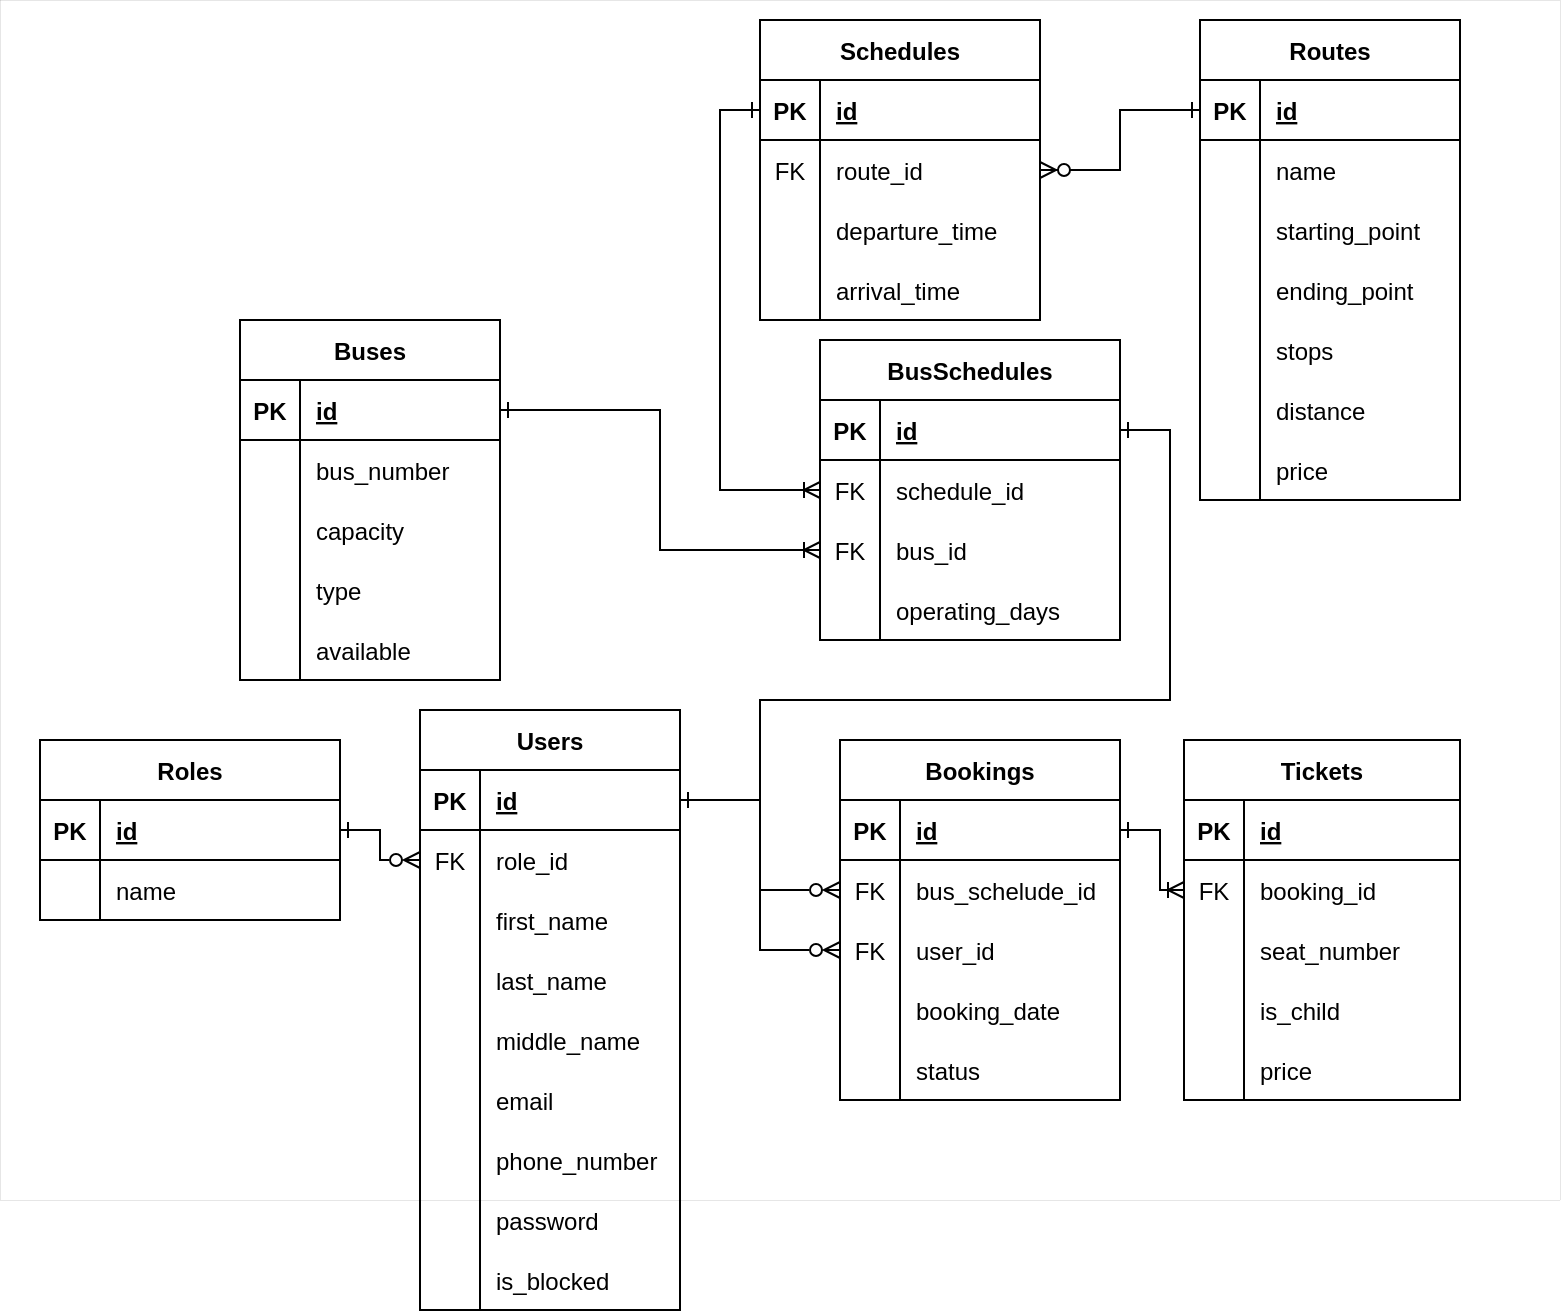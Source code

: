 <mxfile scale="1" border="0" version="27.0.1">
  <diagram id="R2lEEEUBdFMjLlhIrx00" name="Page-1">
    <mxGraphModel dx="1746" dy="555" grid="1" gridSize="10" guides="1" tooltips="1" connect="1" arrows="1" fold="1" page="1" pageScale="1" pageWidth="850" pageHeight="1100" math="0" shadow="0" extFonts="Permanent Marker^https://fonts.googleapis.com/css?family=Permanent+Marker">
      <root>
        <mxCell id="0" />
        <mxCell id="1" parent="0" />
        <mxCell id="tLFGCE2CqF927z_yk7Lm-1" value="" style="rounded=0;whiteSpace=wrap;html=1;fillColor=none;strokeWidth=0;" parent="1" vertex="1">
          <mxGeometry x="-190" y="430" width="780" height="600" as="geometry" />
        </mxCell>
        <mxCell id="C-vyLk0tnHw3VtMMgP7b-1" value="" style="edgeStyle=orthogonalEdgeStyle;endArrow=ERzeroToMany;startArrow=ERone;endFill=1;startFill=0;rounded=0;" parent="1" source="C-vyLk0tnHw3VtMMgP7b-24" target="C-vyLk0tnHw3VtMMgP7b-6" edge="1">
          <mxGeometry width="100" height="100" relative="1" as="geometry">
            <mxPoint x="340" y="720" as="sourcePoint" />
            <mxPoint x="440" y="620" as="targetPoint" />
          </mxGeometry>
        </mxCell>
        <mxCell id="C-vyLk0tnHw3VtMMgP7b-2" value="Schedules" style="shape=table;startSize=30;container=1;collapsible=1;childLayout=tableLayout;fixedRows=1;rowLines=0;fontStyle=1;align=center;resizeLast=1;" parent="1" vertex="1">
          <mxGeometry x="190" y="440" width="140" height="150" as="geometry" />
        </mxCell>
        <mxCell id="C-vyLk0tnHw3VtMMgP7b-3" value="" style="shape=partialRectangle;collapsible=0;dropTarget=0;pointerEvents=0;fillColor=none;points=[[0,0.5],[1,0.5]];portConstraint=eastwest;top=0;left=0;right=0;bottom=1;" parent="C-vyLk0tnHw3VtMMgP7b-2" vertex="1">
          <mxGeometry y="30" width="140" height="30" as="geometry" />
        </mxCell>
        <mxCell id="C-vyLk0tnHw3VtMMgP7b-4" value="PK" style="shape=partialRectangle;overflow=hidden;connectable=0;fillColor=none;top=0;left=0;bottom=0;right=0;fontStyle=1;" parent="C-vyLk0tnHw3VtMMgP7b-3" vertex="1">
          <mxGeometry width="30" height="30" as="geometry">
            <mxRectangle width="30" height="30" as="alternateBounds" />
          </mxGeometry>
        </mxCell>
        <mxCell id="C-vyLk0tnHw3VtMMgP7b-5" value="id " style="shape=partialRectangle;overflow=hidden;connectable=0;fillColor=none;top=0;left=0;bottom=0;right=0;align=left;spacingLeft=6;fontStyle=5;" parent="C-vyLk0tnHw3VtMMgP7b-3" vertex="1">
          <mxGeometry x="30" width="110" height="30" as="geometry">
            <mxRectangle width="110" height="30" as="alternateBounds" />
          </mxGeometry>
        </mxCell>
        <mxCell id="C-vyLk0tnHw3VtMMgP7b-6" value="" style="shape=partialRectangle;collapsible=0;dropTarget=0;pointerEvents=0;fillColor=none;points=[[0,0.5],[1,0.5]];portConstraint=eastwest;top=0;left=0;right=0;bottom=0;" parent="C-vyLk0tnHw3VtMMgP7b-2" vertex="1">
          <mxGeometry y="60" width="140" height="30" as="geometry" />
        </mxCell>
        <mxCell id="C-vyLk0tnHw3VtMMgP7b-7" value="FK" style="shape=partialRectangle;overflow=hidden;connectable=0;fillColor=none;top=0;left=0;bottom=0;right=0;" parent="C-vyLk0tnHw3VtMMgP7b-6" vertex="1">
          <mxGeometry width="30" height="30" as="geometry">
            <mxRectangle width="30" height="30" as="alternateBounds" />
          </mxGeometry>
        </mxCell>
        <mxCell id="C-vyLk0tnHw3VtMMgP7b-8" value="route_id" style="shape=partialRectangle;overflow=hidden;connectable=0;fillColor=none;top=0;left=0;bottom=0;right=0;align=left;spacingLeft=6;" parent="C-vyLk0tnHw3VtMMgP7b-6" vertex="1">
          <mxGeometry x="30" width="110" height="30" as="geometry">
            <mxRectangle width="110" height="30" as="alternateBounds" />
          </mxGeometry>
        </mxCell>
        <mxCell id="C-vyLk0tnHw3VtMMgP7b-9" value="" style="shape=partialRectangle;collapsible=0;dropTarget=0;pointerEvents=0;fillColor=none;points=[[0,0.5],[1,0.5]];portConstraint=eastwest;top=0;left=0;right=0;bottom=0;" parent="C-vyLk0tnHw3VtMMgP7b-2" vertex="1">
          <mxGeometry y="90" width="140" height="30" as="geometry" />
        </mxCell>
        <mxCell id="C-vyLk0tnHw3VtMMgP7b-10" value="" style="shape=partialRectangle;overflow=hidden;connectable=0;fillColor=none;top=0;left=0;bottom=0;right=0;" parent="C-vyLk0tnHw3VtMMgP7b-9" vertex="1">
          <mxGeometry width="30" height="30" as="geometry">
            <mxRectangle width="30" height="30" as="alternateBounds" />
          </mxGeometry>
        </mxCell>
        <mxCell id="C-vyLk0tnHw3VtMMgP7b-11" value="departure_time" style="shape=partialRectangle;overflow=hidden;connectable=0;fillColor=none;top=0;left=0;bottom=0;right=0;align=left;spacingLeft=6;" parent="C-vyLk0tnHw3VtMMgP7b-9" vertex="1">
          <mxGeometry x="30" width="110" height="30" as="geometry">
            <mxRectangle width="110" height="30" as="alternateBounds" />
          </mxGeometry>
        </mxCell>
        <mxCell id="Xi-LFB_bVH7dNrDw-VYb-36" value="" style="shape=partialRectangle;collapsible=0;dropTarget=0;pointerEvents=0;fillColor=none;points=[[0,0.5],[1,0.5]];portConstraint=eastwest;top=0;left=0;right=0;bottom=0;" parent="C-vyLk0tnHw3VtMMgP7b-2" vertex="1">
          <mxGeometry y="120" width="140" height="30" as="geometry" />
        </mxCell>
        <mxCell id="Xi-LFB_bVH7dNrDw-VYb-37" value="" style="shape=partialRectangle;overflow=hidden;connectable=0;fillColor=none;top=0;left=0;bottom=0;right=0;" parent="Xi-LFB_bVH7dNrDw-VYb-36" vertex="1">
          <mxGeometry width="30" height="30" as="geometry">
            <mxRectangle width="30" height="30" as="alternateBounds" />
          </mxGeometry>
        </mxCell>
        <mxCell id="Xi-LFB_bVH7dNrDw-VYb-38" value="arrival_time" style="shape=partialRectangle;overflow=hidden;connectable=0;fillColor=none;top=0;left=0;bottom=0;right=0;align=left;spacingLeft=6;" parent="Xi-LFB_bVH7dNrDw-VYb-36" vertex="1">
          <mxGeometry x="30" width="110" height="30" as="geometry">
            <mxRectangle width="110" height="30" as="alternateBounds" />
          </mxGeometry>
        </mxCell>
        <mxCell id="C-vyLk0tnHw3VtMMgP7b-13" value="BusSchedules" style="shape=table;startSize=30;container=1;collapsible=1;childLayout=tableLayout;fixedRows=1;rowLines=0;fontStyle=1;align=center;resizeLast=1;" parent="1" vertex="1">
          <mxGeometry x="220" y="600" width="150" height="150" as="geometry" />
        </mxCell>
        <mxCell id="C-vyLk0tnHw3VtMMgP7b-14" value="" style="shape=partialRectangle;collapsible=0;dropTarget=0;pointerEvents=0;fillColor=none;points=[[0,0.5],[1,0.5]];portConstraint=eastwest;top=0;left=0;right=0;bottom=1;" parent="C-vyLk0tnHw3VtMMgP7b-13" vertex="1">
          <mxGeometry y="30" width="150" height="30" as="geometry" />
        </mxCell>
        <mxCell id="C-vyLk0tnHw3VtMMgP7b-15" value="PK" style="shape=partialRectangle;overflow=hidden;connectable=0;fillColor=none;top=0;left=0;bottom=0;right=0;fontStyle=1;" parent="C-vyLk0tnHw3VtMMgP7b-14" vertex="1">
          <mxGeometry width="30" height="30" as="geometry">
            <mxRectangle width="30" height="30" as="alternateBounds" />
          </mxGeometry>
        </mxCell>
        <mxCell id="C-vyLk0tnHw3VtMMgP7b-16" value="id " style="shape=partialRectangle;overflow=hidden;connectable=0;fillColor=none;top=0;left=0;bottom=0;right=0;align=left;spacingLeft=6;fontStyle=5;" parent="C-vyLk0tnHw3VtMMgP7b-14" vertex="1">
          <mxGeometry x="30" width="120" height="30" as="geometry">
            <mxRectangle width="120" height="30" as="alternateBounds" />
          </mxGeometry>
        </mxCell>
        <mxCell id="C-vyLk0tnHw3VtMMgP7b-17" value="" style="shape=partialRectangle;collapsible=0;dropTarget=0;pointerEvents=0;fillColor=none;points=[[0,0.5],[1,0.5]];portConstraint=eastwest;top=0;left=0;right=0;bottom=0;" parent="C-vyLk0tnHw3VtMMgP7b-13" vertex="1">
          <mxGeometry y="60" width="150" height="30" as="geometry" />
        </mxCell>
        <mxCell id="C-vyLk0tnHw3VtMMgP7b-18" value="FK" style="shape=partialRectangle;overflow=hidden;connectable=0;fillColor=none;top=0;left=0;bottom=0;right=0;" parent="C-vyLk0tnHw3VtMMgP7b-17" vertex="1">
          <mxGeometry width="30" height="30" as="geometry">
            <mxRectangle width="30" height="30" as="alternateBounds" />
          </mxGeometry>
        </mxCell>
        <mxCell id="C-vyLk0tnHw3VtMMgP7b-19" value="schedule_id" style="shape=partialRectangle;overflow=hidden;connectable=0;fillColor=none;top=0;left=0;bottom=0;right=0;align=left;spacingLeft=6;" parent="C-vyLk0tnHw3VtMMgP7b-17" vertex="1">
          <mxGeometry x="30" width="120" height="30" as="geometry">
            <mxRectangle width="120" height="30" as="alternateBounds" />
          </mxGeometry>
        </mxCell>
        <mxCell id="C-vyLk0tnHw3VtMMgP7b-20" value="" style="shape=partialRectangle;collapsible=0;dropTarget=0;pointerEvents=0;fillColor=none;points=[[0,0.5],[1,0.5]];portConstraint=eastwest;top=0;left=0;right=0;bottom=0;" parent="C-vyLk0tnHw3VtMMgP7b-13" vertex="1">
          <mxGeometry y="90" width="150" height="30" as="geometry" />
        </mxCell>
        <mxCell id="C-vyLk0tnHw3VtMMgP7b-21" value="FK" style="shape=partialRectangle;overflow=hidden;connectable=0;fillColor=none;top=0;left=0;bottom=0;right=0;" parent="C-vyLk0tnHw3VtMMgP7b-20" vertex="1">
          <mxGeometry width="30" height="30" as="geometry">
            <mxRectangle width="30" height="30" as="alternateBounds" />
          </mxGeometry>
        </mxCell>
        <mxCell id="C-vyLk0tnHw3VtMMgP7b-22" value="bus_id" style="shape=partialRectangle;overflow=hidden;connectable=0;fillColor=none;top=0;left=0;bottom=0;right=0;align=left;spacingLeft=6;" parent="C-vyLk0tnHw3VtMMgP7b-20" vertex="1">
          <mxGeometry x="30" width="120" height="30" as="geometry">
            <mxRectangle width="120" height="30" as="alternateBounds" />
          </mxGeometry>
        </mxCell>
        <mxCell id="Xi-LFB_bVH7dNrDw-VYb-55" value="" style="shape=partialRectangle;collapsible=0;dropTarget=0;pointerEvents=0;fillColor=none;points=[[0,0.5],[1,0.5]];portConstraint=eastwest;top=0;left=0;right=0;bottom=0;" parent="C-vyLk0tnHw3VtMMgP7b-13" vertex="1">
          <mxGeometry y="120" width="150" height="30" as="geometry" />
        </mxCell>
        <mxCell id="Xi-LFB_bVH7dNrDw-VYb-56" value="" style="shape=partialRectangle;overflow=hidden;connectable=0;fillColor=none;top=0;left=0;bottom=0;right=0;" parent="Xi-LFB_bVH7dNrDw-VYb-55" vertex="1">
          <mxGeometry width="30" height="30" as="geometry">
            <mxRectangle width="30" height="30" as="alternateBounds" />
          </mxGeometry>
        </mxCell>
        <mxCell id="Xi-LFB_bVH7dNrDw-VYb-57" value="operating_days" style="shape=partialRectangle;overflow=hidden;connectable=0;fillColor=none;top=0;left=0;bottom=0;right=0;align=left;spacingLeft=6;" parent="Xi-LFB_bVH7dNrDw-VYb-55" vertex="1">
          <mxGeometry x="30" width="120" height="30" as="geometry">
            <mxRectangle width="120" height="30" as="alternateBounds" />
          </mxGeometry>
        </mxCell>
        <mxCell id="C-vyLk0tnHw3VtMMgP7b-23" value="Routes" style="shape=table;startSize=30;container=1;collapsible=1;childLayout=tableLayout;fixedRows=1;rowLines=0;fontStyle=1;align=center;resizeLast=1;" parent="1" vertex="1">
          <mxGeometry x="410" y="440" width="130" height="240" as="geometry" />
        </mxCell>
        <mxCell id="C-vyLk0tnHw3VtMMgP7b-24" value="" style="shape=partialRectangle;collapsible=0;dropTarget=0;pointerEvents=0;fillColor=none;points=[[0,0.5],[1,0.5]];portConstraint=eastwest;top=0;left=0;right=0;bottom=1;" parent="C-vyLk0tnHw3VtMMgP7b-23" vertex="1">
          <mxGeometry y="30" width="130" height="30" as="geometry" />
        </mxCell>
        <mxCell id="C-vyLk0tnHw3VtMMgP7b-25" value="PK" style="shape=partialRectangle;overflow=hidden;connectable=0;fillColor=none;top=0;left=0;bottom=0;right=0;fontStyle=1;" parent="C-vyLk0tnHw3VtMMgP7b-24" vertex="1">
          <mxGeometry width="30" height="30" as="geometry">
            <mxRectangle width="30" height="30" as="alternateBounds" />
          </mxGeometry>
        </mxCell>
        <mxCell id="C-vyLk0tnHw3VtMMgP7b-26" value="id " style="shape=partialRectangle;overflow=hidden;connectable=0;fillColor=none;top=0;left=0;bottom=0;right=0;align=left;spacingLeft=6;fontStyle=5;" parent="C-vyLk0tnHw3VtMMgP7b-24" vertex="1">
          <mxGeometry x="30" width="100" height="30" as="geometry">
            <mxRectangle width="100" height="30" as="alternateBounds" />
          </mxGeometry>
        </mxCell>
        <mxCell id="C-vyLk0tnHw3VtMMgP7b-27" value="" style="shape=partialRectangle;collapsible=0;dropTarget=0;pointerEvents=0;fillColor=none;points=[[0,0.5],[1,0.5]];portConstraint=eastwest;top=0;left=0;right=0;bottom=0;" parent="C-vyLk0tnHw3VtMMgP7b-23" vertex="1">
          <mxGeometry y="60" width="130" height="30" as="geometry" />
        </mxCell>
        <mxCell id="C-vyLk0tnHw3VtMMgP7b-28" value="" style="shape=partialRectangle;overflow=hidden;connectable=0;fillColor=none;top=0;left=0;bottom=0;right=0;" parent="C-vyLk0tnHw3VtMMgP7b-27" vertex="1">
          <mxGeometry width="30" height="30" as="geometry">
            <mxRectangle width="30" height="30" as="alternateBounds" />
          </mxGeometry>
        </mxCell>
        <mxCell id="C-vyLk0tnHw3VtMMgP7b-29" value="name" style="shape=partialRectangle;overflow=hidden;connectable=0;fillColor=none;top=0;left=0;bottom=0;right=0;align=left;spacingLeft=6;" parent="C-vyLk0tnHw3VtMMgP7b-27" vertex="1">
          <mxGeometry x="30" width="100" height="30" as="geometry">
            <mxRectangle width="100" height="30" as="alternateBounds" />
          </mxGeometry>
        </mxCell>
        <mxCell id="Xi-LFB_bVH7dNrDw-VYb-15" value="" style="shape=partialRectangle;collapsible=0;dropTarget=0;pointerEvents=0;fillColor=none;points=[[0,0.5],[1,0.5]];portConstraint=eastwest;top=0;left=0;right=0;bottom=0;" parent="C-vyLk0tnHw3VtMMgP7b-23" vertex="1">
          <mxGeometry y="90" width="130" height="30" as="geometry" />
        </mxCell>
        <mxCell id="Xi-LFB_bVH7dNrDw-VYb-16" value="" style="shape=partialRectangle;overflow=hidden;connectable=0;fillColor=none;top=0;left=0;bottom=0;right=0;" parent="Xi-LFB_bVH7dNrDw-VYb-15" vertex="1">
          <mxGeometry width="30" height="30" as="geometry">
            <mxRectangle width="30" height="30" as="alternateBounds" />
          </mxGeometry>
        </mxCell>
        <mxCell id="Xi-LFB_bVH7dNrDw-VYb-17" value="starting_point" style="shape=partialRectangle;overflow=hidden;connectable=0;fillColor=none;top=0;left=0;bottom=0;right=0;align=left;spacingLeft=6;" parent="Xi-LFB_bVH7dNrDw-VYb-15" vertex="1">
          <mxGeometry x="30" width="100" height="30" as="geometry">
            <mxRectangle width="100" height="30" as="alternateBounds" />
          </mxGeometry>
        </mxCell>
        <mxCell id="Xi-LFB_bVH7dNrDw-VYb-18" value="" style="shape=partialRectangle;collapsible=0;dropTarget=0;pointerEvents=0;fillColor=none;points=[[0,0.5],[1,0.5]];portConstraint=eastwest;top=0;left=0;right=0;bottom=0;" parent="C-vyLk0tnHw3VtMMgP7b-23" vertex="1">
          <mxGeometry y="120" width="130" height="30" as="geometry" />
        </mxCell>
        <mxCell id="Xi-LFB_bVH7dNrDw-VYb-19" value="" style="shape=partialRectangle;overflow=hidden;connectable=0;fillColor=none;top=0;left=0;bottom=0;right=0;" parent="Xi-LFB_bVH7dNrDw-VYb-18" vertex="1">
          <mxGeometry width="30" height="30" as="geometry">
            <mxRectangle width="30" height="30" as="alternateBounds" />
          </mxGeometry>
        </mxCell>
        <mxCell id="Xi-LFB_bVH7dNrDw-VYb-20" value="ending_point  " style="shape=partialRectangle;overflow=hidden;connectable=0;fillColor=none;top=0;left=0;bottom=0;right=0;align=left;spacingLeft=6;" parent="Xi-LFB_bVH7dNrDw-VYb-18" vertex="1">
          <mxGeometry x="30" width="100" height="30" as="geometry">
            <mxRectangle width="100" height="30" as="alternateBounds" />
          </mxGeometry>
        </mxCell>
        <mxCell id="Xi-LFB_bVH7dNrDw-VYb-21" value="" style="shape=partialRectangle;collapsible=0;dropTarget=0;pointerEvents=0;fillColor=none;points=[[0,0.5],[1,0.5]];portConstraint=eastwest;top=0;left=0;right=0;bottom=0;" parent="C-vyLk0tnHw3VtMMgP7b-23" vertex="1">
          <mxGeometry y="150" width="130" height="30" as="geometry" />
        </mxCell>
        <mxCell id="Xi-LFB_bVH7dNrDw-VYb-22" value="" style="shape=partialRectangle;overflow=hidden;connectable=0;fillColor=none;top=0;left=0;bottom=0;right=0;" parent="Xi-LFB_bVH7dNrDw-VYb-21" vertex="1">
          <mxGeometry width="30" height="30" as="geometry">
            <mxRectangle width="30" height="30" as="alternateBounds" />
          </mxGeometry>
        </mxCell>
        <mxCell id="Xi-LFB_bVH7dNrDw-VYb-23" value="stops " style="shape=partialRectangle;overflow=hidden;connectable=0;fillColor=none;top=0;left=0;bottom=0;right=0;align=left;spacingLeft=6;" parent="Xi-LFB_bVH7dNrDw-VYb-21" vertex="1">
          <mxGeometry x="30" width="100" height="30" as="geometry">
            <mxRectangle width="100" height="30" as="alternateBounds" />
          </mxGeometry>
        </mxCell>
        <mxCell id="Xi-LFB_bVH7dNrDw-VYb-24" value="" style="shape=partialRectangle;collapsible=0;dropTarget=0;pointerEvents=0;fillColor=none;points=[[0,0.5],[1,0.5]];portConstraint=eastwest;top=0;left=0;right=0;bottom=0;" parent="C-vyLk0tnHw3VtMMgP7b-23" vertex="1">
          <mxGeometry y="180" width="130" height="30" as="geometry" />
        </mxCell>
        <mxCell id="Xi-LFB_bVH7dNrDw-VYb-25" value="" style="shape=partialRectangle;overflow=hidden;connectable=0;fillColor=none;top=0;left=0;bottom=0;right=0;" parent="Xi-LFB_bVH7dNrDw-VYb-24" vertex="1">
          <mxGeometry width="30" height="30" as="geometry">
            <mxRectangle width="30" height="30" as="alternateBounds" />
          </mxGeometry>
        </mxCell>
        <mxCell id="Xi-LFB_bVH7dNrDw-VYb-26" value="distance" style="shape=partialRectangle;overflow=hidden;connectable=0;fillColor=none;top=0;left=0;bottom=0;right=0;align=left;spacingLeft=6;" parent="Xi-LFB_bVH7dNrDw-VYb-24" vertex="1">
          <mxGeometry x="30" width="100" height="30" as="geometry">
            <mxRectangle width="100" height="30" as="alternateBounds" />
          </mxGeometry>
        </mxCell>
        <mxCell id="0qbBgLV8bjMAOO3wgwnN-19" value="" style="shape=partialRectangle;collapsible=0;dropTarget=0;pointerEvents=0;fillColor=none;points=[[0,0.5],[1,0.5]];portConstraint=eastwest;top=0;left=0;right=0;bottom=0;" parent="C-vyLk0tnHw3VtMMgP7b-23" vertex="1">
          <mxGeometry y="210" width="130" height="30" as="geometry" />
        </mxCell>
        <mxCell id="0qbBgLV8bjMAOO3wgwnN-20" value="" style="shape=partialRectangle;overflow=hidden;connectable=0;fillColor=none;top=0;left=0;bottom=0;right=0;" parent="0qbBgLV8bjMAOO3wgwnN-19" vertex="1">
          <mxGeometry width="30" height="30" as="geometry">
            <mxRectangle width="30" height="30" as="alternateBounds" />
          </mxGeometry>
        </mxCell>
        <mxCell id="0qbBgLV8bjMAOO3wgwnN-21" value="price" style="shape=partialRectangle;overflow=hidden;connectable=0;fillColor=none;top=0;left=0;bottom=0;right=0;align=left;spacingLeft=6;" parent="0qbBgLV8bjMAOO3wgwnN-19" vertex="1">
          <mxGeometry x="30" width="100" height="30" as="geometry">
            <mxRectangle width="100" height="30" as="alternateBounds" />
          </mxGeometry>
        </mxCell>
        <mxCell id="Xi-LFB_bVH7dNrDw-VYb-62" value="Buses" style="shape=table;startSize=30;container=1;collapsible=1;childLayout=tableLayout;fixedRows=1;rowLines=0;fontStyle=1;align=center;resizeLast=1;" parent="1" vertex="1">
          <mxGeometry x="-70" y="590" width="130" height="180" as="geometry" />
        </mxCell>
        <mxCell id="Xi-LFB_bVH7dNrDw-VYb-63" value="" style="shape=partialRectangle;collapsible=0;dropTarget=0;pointerEvents=0;fillColor=none;points=[[0,0.5],[1,0.5]];portConstraint=eastwest;top=0;left=0;right=0;bottom=1;" parent="Xi-LFB_bVH7dNrDw-VYb-62" vertex="1">
          <mxGeometry y="30" width="130" height="30" as="geometry" />
        </mxCell>
        <mxCell id="Xi-LFB_bVH7dNrDw-VYb-64" value="PK" style="shape=partialRectangle;overflow=hidden;connectable=0;fillColor=none;top=0;left=0;bottom=0;right=0;fontStyle=1;" parent="Xi-LFB_bVH7dNrDw-VYb-63" vertex="1">
          <mxGeometry width="30" height="30" as="geometry">
            <mxRectangle width="30" height="30" as="alternateBounds" />
          </mxGeometry>
        </mxCell>
        <mxCell id="Xi-LFB_bVH7dNrDw-VYb-65" value="id " style="shape=partialRectangle;overflow=hidden;connectable=0;fillColor=none;top=0;left=0;bottom=0;right=0;align=left;spacingLeft=6;fontStyle=5;" parent="Xi-LFB_bVH7dNrDw-VYb-63" vertex="1">
          <mxGeometry x="30" width="100" height="30" as="geometry">
            <mxRectangle width="100" height="30" as="alternateBounds" />
          </mxGeometry>
        </mxCell>
        <mxCell id="Xi-LFB_bVH7dNrDw-VYb-66" value="" style="shape=partialRectangle;collapsible=0;dropTarget=0;pointerEvents=0;fillColor=none;points=[[0,0.5],[1,0.5]];portConstraint=eastwest;top=0;left=0;right=0;bottom=0;" parent="Xi-LFB_bVH7dNrDw-VYb-62" vertex="1">
          <mxGeometry y="60" width="130" height="30" as="geometry" />
        </mxCell>
        <mxCell id="Xi-LFB_bVH7dNrDw-VYb-67" value="" style="shape=partialRectangle;overflow=hidden;connectable=0;fillColor=none;top=0;left=0;bottom=0;right=0;" parent="Xi-LFB_bVH7dNrDw-VYb-66" vertex="1">
          <mxGeometry width="30" height="30" as="geometry">
            <mxRectangle width="30" height="30" as="alternateBounds" />
          </mxGeometry>
        </mxCell>
        <mxCell id="Xi-LFB_bVH7dNrDw-VYb-68" value="bus_number" style="shape=partialRectangle;overflow=hidden;connectable=0;fillColor=none;top=0;left=0;bottom=0;right=0;align=left;spacingLeft=6;" parent="Xi-LFB_bVH7dNrDw-VYb-66" vertex="1">
          <mxGeometry x="30" width="100" height="30" as="geometry">
            <mxRectangle width="100" height="30" as="alternateBounds" />
          </mxGeometry>
        </mxCell>
        <mxCell id="Xi-LFB_bVH7dNrDw-VYb-69" value="" style="shape=partialRectangle;collapsible=0;dropTarget=0;pointerEvents=0;fillColor=none;points=[[0,0.5],[1,0.5]];portConstraint=eastwest;top=0;left=0;right=0;bottom=0;" parent="Xi-LFB_bVH7dNrDw-VYb-62" vertex="1">
          <mxGeometry y="90" width="130" height="30" as="geometry" />
        </mxCell>
        <mxCell id="Xi-LFB_bVH7dNrDw-VYb-70" value="" style="shape=partialRectangle;overflow=hidden;connectable=0;fillColor=none;top=0;left=0;bottom=0;right=0;" parent="Xi-LFB_bVH7dNrDw-VYb-69" vertex="1">
          <mxGeometry width="30" height="30" as="geometry">
            <mxRectangle width="30" height="30" as="alternateBounds" />
          </mxGeometry>
        </mxCell>
        <mxCell id="Xi-LFB_bVH7dNrDw-VYb-71" value="capacity" style="shape=partialRectangle;overflow=hidden;connectable=0;fillColor=none;top=0;left=0;bottom=0;right=0;align=left;spacingLeft=6;" parent="Xi-LFB_bVH7dNrDw-VYb-69" vertex="1">
          <mxGeometry x="30" width="100" height="30" as="geometry">
            <mxRectangle width="100" height="30" as="alternateBounds" />
          </mxGeometry>
        </mxCell>
        <mxCell id="Xi-LFB_bVH7dNrDw-VYb-72" value="" style="shape=partialRectangle;collapsible=0;dropTarget=0;pointerEvents=0;fillColor=none;points=[[0,0.5],[1,0.5]];portConstraint=eastwest;top=0;left=0;right=0;bottom=0;" parent="Xi-LFB_bVH7dNrDw-VYb-62" vertex="1">
          <mxGeometry y="120" width="130" height="30" as="geometry" />
        </mxCell>
        <mxCell id="Xi-LFB_bVH7dNrDw-VYb-73" value="" style="shape=partialRectangle;overflow=hidden;connectable=0;fillColor=none;top=0;left=0;bottom=0;right=0;" parent="Xi-LFB_bVH7dNrDw-VYb-72" vertex="1">
          <mxGeometry width="30" height="30" as="geometry">
            <mxRectangle width="30" height="30" as="alternateBounds" />
          </mxGeometry>
        </mxCell>
        <mxCell id="Xi-LFB_bVH7dNrDw-VYb-74" value="type" style="shape=partialRectangle;overflow=hidden;connectable=0;fillColor=none;top=0;left=0;bottom=0;right=0;align=left;spacingLeft=6;" parent="Xi-LFB_bVH7dNrDw-VYb-72" vertex="1">
          <mxGeometry x="30" width="100" height="30" as="geometry">
            <mxRectangle width="100" height="30" as="alternateBounds" />
          </mxGeometry>
        </mxCell>
        <mxCell id="Xi-LFB_bVH7dNrDw-VYb-76" value="" style="shape=partialRectangle;collapsible=0;dropTarget=0;pointerEvents=0;fillColor=none;points=[[0,0.5],[1,0.5]];portConstraint=eastwest;top=0;left=0;right=0;bottom=0;" parent="Xi-LFB_bVH7dNrDw-VYb-62" vertex="1">
          <mxGeometry y="150" width="130" height="30" as="geometry" />
        </mxCell>
        <mxCell id="Xi-LFB_bVH7dNrDw-VYb-77" value="" style="shape=partialRectangle;overflow=hidden;connectable=0;fillColor=none;top=0;left=0;bottom=0;right=0;" parent="Xi-LFB_bVH7dNrDw-VYb-76" vertex="1">
          <mxGeometry width="30" height="30" as="geometry">
            <mxRectangle width="30" height="30" as="alternateBounds" />
          </mxGeometry>
        </mxCell>
        <mxCell id="Xi-LFB_bVH7dNrDw-VYb-78" value="available" style="shape=partialRectangle;overflow=hidden;connectable=0;fillColor=none;top=0;left=0;bottom=0;right=0;align=left;spacingLeft=6;" parent="Xi-LFB_bVH7dNrDw-VYb-76" vertex="1">
          <mxGeometry x="30" width="100" height="30" as="geometry">
            <mxRectangle width="100" height="30" as="alternateBounds" />
          </mxGeometry>
        </mxCell>
        <mxCell id="Xi-LFB_bVH7dNrDw-VYb-75" style="edgeStyle=orthogonalEdgeStyle;rounded=0;orthogonalLoop=1;jettySize=auto;html=1;exitX=0;exitY=0.5;exitDx=0;exitDy=0;entryX=0;entryY=0.5;entryDx=0;entryDy=0;startArrow=ERone;startFill=0;endArrow=ERoneToMany;endFill=0;" parent="1" source="C-vyLk0tnHw3VtMMgP7b-3" target="C-vyLk0tnHw3VtMMgP7b-17" edge="1">
          <mxGeometry relative="1" as="geometry" />
        </mxCell>
        <mxCell id="Xi-LFB_bVH7dNrDw-VYb-88" style="rounded=0;orthogonalLoop=1;jettySize=auto;html=1;exitX=1;exitY=0.5;exitDx=0;exitDy=0;entryX=0;entryY=0.5;entryDx=0;entryDy=0;startArrow=ERone;startFill=0;endArrow=ERoneToMany;endFill=0;edgeStyle=orthogonalEdgeStyle;" parent="1" source="Xi-LFB_bVH7dNrDw-VYb-63" target="C-vyLk0tnHw3VtMMgP7b-20" edge="1">
          <mxGeometry relative="1" as="geometry" />
        </mxCell>
        <mxCell id="Xi-LFB_bVH7dNrDw-VYb-89" value="Users" style="shape=table;startSize=30;container=1;collapsible=1;childLayout=tableLayout;fixedRows=1;rowLines=0;fontStyle=1;align=center;resizeLast=1;" parent="1" vertex="1">
          <mxGeometry x="20" y="785" width="130" height="300" as="geometry" />
        </mxCell>
        <mxCell id="Xi-LFB_bVH7dNrDw-VYb-90" value="" style="shape=partialRectangle;collapsible=0;dropTarget=0;pointerEvents=0;fillColor=none;points=[[0,0.5],[1,0.5]];portConstraint=eastwest;top=0;left=0;right=0;bottom=1;" parent="Xi-LFB_bVH7dNrDw-VYb-89" vertex="1">
          <mxGeometry y="30" width="130" height="30" as="geometry" />
        </mxCell>
        <mxCell id="Xi-LFB_bVH7dNrDw-VYb-91" value="PK" style="shape=partialRectangle;overflow=hidden;connectable=0;fillColor=none;top=0;left=0;bottom=0;right=0;fontStyle=1;" parent="Xi-LFB_bVH7dNrDw-VYb-90" vertex="1">
          <mxGeometry width="30" height="30" as="geometry">
            <mxRectangle width="30" height="30" as="alternateBounds" />
          </mxGeometry>
        </mxCell>
        <mxCell id="Xi-LFB_bVH7dNrDw-VYb-92" value="id " style="shape=partialRectangle;overflow=hidden;connectable=0;fillColor=none;top=0;left=0;bottom=0;right=0;align=left;spacingLeft=6;fontStyle=5;" parent="Xi-LFB_bVH7dNrDw-VYb-90" vertex="1">
          <mxGeometry x="30" width="100" height="30" as="geometry">
            <mxRectangle width="100" height="30" as="alternateBounds" />
          </mxGeometry>
        </mxCell>
        <mxCell id="Xi-LFB_bVH7dNrDw-VYb-102" value="" style="shape=partialRectangle;collapsible=0;dropTarget=0;pointerEvents=0;fillColor=none;points=[[0,0.5],[1,0.5]];portConstraint=eastwest;top=0;left=0;right=0;bottom=0;" parent="Xi-LFB_bVH7dNrDw-VYb-89" vertex="1">
          <mxGeometry y="60" width="130" height="30" as="geometry" />
        </mxCell>
        <mxCell id="Xi-LFB_bVH7dNrDw-VYb-103" value="FK" style="shape=partialRectangle;overflow=hidden;connectable=0;fillColor=none;top=0;left=0;bottom=0;right=0;" parent="Xi-LFB_bVH7dNrDw-VYb-102" vertex="1">
          <mxGeometry width="30" height="30" as="geometry">
            <mxRectangle width="30" height="30" as="alternateBounds" />
          </mxGeometry>
        </mxCell>
        <mxCell id="Xi-LFB_bVH7dNrDw-VYb-104" value="role_id  " style="shape=partialRectangle;overflow=hidden;connectable=0;fillColor=none;top=0;left=0;bottom=0;right=0;align=left;spacingLeft=6;" parent="Xi-LFB_bVH7dNrDw-VYb-102" vertex="1">
          <mxGeometry x="30" width="100" height="30" as="geometry">
            <mxRectangle width="100" height="30" as="alternateBounds" />
          </mxGeometry>
        </mxCell>
        <mxCell id="Xi-LFB_bVH7dNrDw-VYb-93" value="" style="shape=partialRectangle;collapsible=0;dropTarget=0;pointerEvents=0;fillColor=none;points=[[0,0.5],[1,0.5]];portConstraint=eastwest;top=0;left=0;right=0;bottom=0;" parent="Xi-LFB_bVH7dNrDw-VYb-89" vertex="1">
          <mxGeometry y="90" width="130" height="30" as="geometry" />
        </mxCell>
        <mxCell id="Xi-LFB_bVH7dNrDw-VYb-94" value="" style="shape=partialRectangle;overflow=hidden;connectable=0;fillColor=none;top=0;left=0;bottom=0;right=0;" parent="Xi-LFB_bVH7dNrDw-VYb-93" vertex="1">
          <mxGeometry width="30" height="30" as="geometry">
            <mxRectangle width="30" height="30" as="alternateBounds" />
          </mxGeometry>
        </mxCell>
        <mxCell id="Xi-LFB_bVH7dNrDw-VYb-95" value="first_name  " style="shape=partialRectangle;overflow=hidden;connectable=0;fillColor=none;top=0;left=0;bottom=0;right=0;align=left;spacingLeft=6;" parent="Xi-LFB_bVH7dNrDw-VYb-93" vertex="1">
          <mxGeometry x="30" width="100" height="30" as="geometry">
            <mxRectangle width="100" height="30" as="alternateBounds" />
          </mxGeometry>
        </mxCell>
        <mxCell id="zWKhG4-Z5BDDip1PF7Vy-7" value="" style="shape=partialRectangle;collapsible=0;dropTarget=0;pointerEvents=0;fillColor=none;points=[[0,0.5],[1,0.5]];portConstraint=eastwest;top=0;left=0;right=0;bottom=0;" vertex="1" parent="Xi-LFB_bVH7dNrDw-VYb-89">
          <mxGeometry y="120" width="130" height="30" as="geometry" />
        </mxCell>
        <mxCell id="zWKhG4-Z5BDDip1PF7Vy-8" value="" style="shape=partialRectangle;overflow=hidden;connectable=0;fillColor=none;top=0;left=0;bottom=0;right=0;" vertex="1" parent="zWKhG4-Z5BDDip1PF7Vy-7">
          <mxGeometry width="30" height="30" as="geometry">
            <mxRectangle width="30" height="30" as="alternateBounds" />
          </mxGeometry>
        </mxCell>
        <mxCell id="zWKhG4-Z5BDDip1PF7Vy-9" value="last_name" style="shape=partialRectangle;overflow=hidden;connectable=0;fillColor=none;top=0;left=0;bottom=0;right=0;align=left;spacingLeft=6;" vertex="1" parent="zWKhG4-Z5BDDip1PF7Vy-7">
          <mxGeometry x="30" width="100" height="30" as="geometry">
            <mxRectangle width="100" height="30" as="alternateBounds" />
          </mxGeometry>
        </mxCell>
        <mxCell id="zWKhG4-Z5BDDip1PF7Vy-10" value="" style="shape=partialRectangle;collapsible=0;dropTarget=0;pointerEvents=0;fillColor=none;points=[[0,0.5],[1,0.5]];portConstraint=eastwest;top=0;left=0;right=0;bottom=0;" vertex="1" parent="Xi-LFB_bVH7dNrDw-VYb-89">
          <mxGeometry y="150" width="130" height="30" as="geometry" />
        </mxCell>
        <mxCell id="zWKhG4-Z5BDDip1PF7Vy-11" value="" style="shape=partialRectangle;overflow=hidden;connectable=0;fillColor=none;top=0;left=0;bottom=0;right=0;" vertex="1" parent="zWKhG4-Z5BDDip1PF7Vy-10">
          <mxGeometry width="30" height="30" as="geometry">
            <mxRectangle width="30" height="30" as="alternateBounds" />
          </mxGeometry>
        </mxCell>
        <mxCell id="zWKhG4-Z5BDDip1PF7Vy-12" value="middle_name" style="shape=partialRectangle;overflow=hidden;connectable=0;fillColor=none;top=0;left=0;bottom=0;right=0;align=left;spacingLeft=6;" vertex="1" parent="zWKhG4-Z5BDDip1PF7Vy-10">
          <mxGeometry x="30" width="100" height="30" as="geometry">
            <mxRectangle width="100" height="30" as="alternateBounds" />
          </mxGeometry>
        </mxCell>
        <mxCell id="Xi-LFB_bVH7dNrDw-VYb-96" value="" style="shape=partialRectangle;collapsible=0;dropTarget=0;pointerEvents=0;fillColor=none;points=[[0,0.5],[1,0.5]];portConstraint=eastwest;top=0;left=0;right=0;bottom=0;" parent="Xi-LFB_bVH7dNrDw-VYb-89" vertex="1">
          <mxGeometry y="180" width="130" height="30" as="geometry" />
        </mxCell>
        <mxCell id="Xi-LFB_bVH7dNrDw-VYb-97" value="" style="shape=partialRectangle;overflow=hidden;connectable=0;fillColor=none;top=0;left=0;bottom=0;right=0;" parent="Xi-LFB_bVH7dNrDw-VYb-96" vertex="1">
          <mxGeometry width="30" height="30" as="geometry">
            <mxRectangle width="30" height="30" as="alternateBounds" />
          </mxGeometry>
        </mxCell>
        <mxCell id="Xi-LFB_bVH7dNrDw-VYb-98" value="email  " style="shape=partialRectangle;overflow=hidden;connectable=0;fillColor=none;top=0;left=0;bottom=0;right=0;align=left;spacingLeft=6;" parent="Xi-LFB_bVH7dNrDw-VYb-96" vertex="1">
          <mxGeometry x="30" width="100" height="30" as="geometry">
            <mxRectangle width="100" height="30" as="alternateBounds" />
          </mxGeometry>
        </mxCell>
        <mxCell id="zWKhG4-Z5BDDip1PF7Vy-16" value="" style="shape=partialRectangle;collapsible=0;dropTarget=0;pointerEvents=0;fillColor=none;points=[[0,0.5],[1,0.5]];portConstraint=eastwest;top=0;left=0;right=0;bottom=0;" vertex="1" parent="Xi-LFB_bVH7dNrDw-VYb-89">
          <mxGeometry y="210" width="130" height="30" as="geometry" />
        </mxCell>
        <mxCell id="zWKhG4-Z5BDDip1PF7Vy-17" value="" style="shape=partialRectangle;overflow=hidden;connectable=0;fillColor=none;top=0;left=0;bottom=0;right=0;" vertex="1" parent="zWKhG4-Z5BDDip1PF7Vy-16">
          <mxGeometry width="30" height="30" as="geometry">
            <mxRectangle width="30" height="30" as="alternateBounds" />
          </mxGeometry>
        </mxCell>
        <mxCell id="zWKhG4-Z5BDDip1PF7Vy-18" value="phone_number" style="shape=partialRectangle;overflow=hidden;connectable=0;fillColor=none;top=0;left=0;bottom=0;right=0;align=left;spacingLeft=6;" vertex="1" parent="zWKhG4-Z5BDDip1PF7Vy-16">
          <mxGeometry x="30" width="100" height="30" as="geometry">
            <mxRectangle width="100" height="30" as="alternateBounds" />
          </mxGeometry>
        </mxCell>
        <mxCell id="Xi-LFB_bVH7dNrDw-VYb-99" value="" style="shape=partialRectangle;collapsible=0;dropTarget=0;pointerEvents=0;fillColor=none;points=[[0,0.5],[1,0.5]];portConstraint=eastwest;top=0;left=0;right=0;bottom=0;" parent="Xi-LFB_bVH7dNrDw-VYb-89" vertex="1">
          <mxGeometry y="240" width="130" height="30" as="geometry" />
        </mxCell>
        <mxCell id="Xi-LFB_bVH7dNrDw-VYb-100" value="" style="shape=partialRectangle;overflow=hidden;connectable=0;fillColor=none;top=0;left=0;bottom=0;right=0;" parent="Xi-LFB_bVH7dNrDw-VYb-99" vertex="1">
          <mxGeometry width="30" height="30" as="geometry">
            <mxRectangle width="30" height="30" as="alternateBounds" />
          </mxGeometry>
        </mxCell>
        <mxCell id="Xi-LFB_bVH7dNrDw-VYb-101" value="password" style="shape=partialRectangle;overflow=hidden;connectable=0;fillColor=none;top=0;left=0;bottom=0;right=0;align=left;spacingLeft=6;" parent="Xi-LFB_bVH7dNrDw-VYb-99" vertex="1">
          <mxGeometry x="30" width="100" height="30" as="geometry">
            <mxRectangle width="100" height="30" as="alternateBounds" />
          </mxGeometry>
        </mxCell>
        <mxCell id="0qbBgLV8bjMAOO3wgwnN-2" value="" style="shape=partialRectangle;collapsible=0;dropTarget=0;pointerEvents=0;fillColor=none;points=[[0,0.5],[1,0.5]];portConstraint=eastwest;top=0;left=0;right=0;bottom=0;" parent="Xi-LFB_bVH7dNrDw-VYb-89" vertex="1">
          <mxGeometry y="270" width="130" height="30" as="geometry" />
        </mxCell>
        <mxCell id="0qbBgLV8bjMAOO3wgwnN-3" value="" style="shape=partialRectangle;overflow=hidden;connectable=0;fillColor=none;top=0;left=0;bottom=0;right=0;" parent="0qbBgLV8bjMAOO3wgwnN-2" vertex="1">
          <mxGeometry width="30" height="30" as="geometry">
            <mxRectangle width="30" height="30" as="alternateBounds" />
          </mxGeometry>
        </mxCell>
        <mxCell id="0qbBgLV8bjMAOO3wgwnN-4" value="is_blocked" style="shape=partialRectangle;overflow=hidden;connectable=0;fillColor=none;top=0;left=0;bottom=0;right=0;align=left;spacingLeft=6;" parent="0qbBgLV8bjMAOO3wgwnN-2" vertex="1">
          <mxGeometry x="30" width="100" height="30" as="geometry">
            <mxRectangle width="100" height="30" as="alternateBounds" />
          </mxGeometry>
        </mxCell>
        <mxCell id="Xi-LFB_bVH7dNrDw-VYb-171" value="Bookings" style="shape=table;startSize=30;container=1;collapsible=1;childLayout=tableLayout;fixedRows=1;rowLines=0;fontStyle=1;align=center;resizeLast=1;" parent="1" vertex="1">
          <mxGeometry x="230" y="800" width="140" height="180" as="geometry" />
        </mxCell>
        <mxCell id="Xi-LFB_bVH7dNrDw-VYb-172" value="" style="shape=partialRectangle;collapsible=0;dropTarget=0;pointerEvents=0;fillColor=none;points=[[0,0.5],[1,0.5]];portConstraint=eastwest;top=0;left=0;right=0;bottom=1;" parent="Xi-LFB_bVH7dNrDw-VYb-171" vertex="1">
          <mxGeometry y="30" width="140" height="30" as="geometry" />
        </mxCell>
        <mxCell id="Xi-LFB_bVH7dNrDw-VYb-173" value="PK" style="shape=partialRectangle;overflow=hidden;connectable=0;fillColor=none;top=0;left=0;bottom=0;right=0;fontStyle=1;" parent="Xi-LFB_bVH7dNrDw-VYb-172" vertex="1">
          <mxGeometry width="30" height="30" as="geometry">
            <mxRectangle width="30" height="30" as="alternateBounds" />
          </mxGeometry>
        </mxCell>
        <mxCell id="Xi-LFB_bVH7dNrDw-VYb-174" value="id " style="shape=partialRectangle;overflow=hidden;connectable=0;fillColor=none;top=0;left=0;bottom=0;right=0;align=left;spacingLeft=6;fontStyle=5;" parent="Xi-LFB_bVH7dNrDw-VYb-172" vertex="1">
          <mxGeometry x="30" width="110" height="30" as="geometry">
            <mxRectangle width="110" height="30" as="alternateBounds" />
          </mxGeometry>
        </mxCell>
        <mxCell id="Xi-LFB_bVH7dNrDw-VYb-178" value="" style="shape=partialRectangle;collapsible=0;dropTarget=0;pointerEvents=0;fillColor=none;points=[[0,0.5],[1,0.5]];portConstraint=eastwest;top=0;left=0;right=0;bottom=0;" parent="Xi-LFB_bVH7dNrDw-VYb-171" vertex="1">
          <mxGeometry y="60" width="140" height="30" as="geometry" />
        </mxCell>
        <mxCell id="Xi-LFB_bVH7dNrDw-VYb-179" value="FK" style="shape=partialRectangle;overflow=hidden;connectable=0;fillColor=none;top=0;left=0;bottom=0;right=0;" parent="Xi-LFB_bVH7dNrDw-VYb-178" vertex="1">
          <mxGeometry width="30" height="30" as="geometry">
            <mxRectangle width="30" height="30" as="alternateBounds" />
          </mxGeometry>
        </mxCell>
        <mxCell id="Xi-LFB_bVH7dNrDw-VYb-180" value="bus_schelude_id" style="shape=partialRectangle;overflow=hidden;connectable=0;fillColor=none;top=0;left=0;bottom=0;right=0;align=left;spacingLeft=6;" parent="Xi-LFB_bVH7dNrDw-VYb-178" vertex="1">
          <mxGeometry x="30" width="110" height="30" as="geometry">
            <mxRectangle width="110" height="30" as="alternateBounds" />
          </mxGeometry>
        </mxCell>
        <mxCell id="Xi-LFB_bVH7dNrDw-VYb-175" value="" style="shape=partialRectangle;collapsible=0;dropTarget=0;pointerEvents=0;fillColor=none;points=[[0,0.5],[1,0.5]];portConstraint=eastwest;top=0;left=0;right=0;bottom=0;" parent="Xi-LFB_bVH7dNrDw-VYb-171" vertex="1">
          <mxGeometry y="90" width="140" height="30" as="geometry" />
        </mxCell>
        <mxCell id="Xi-LFB_bVH7dNrDw-VYb-176" value="FK" style="shape=partialRectangle;overflow=hidden;connectable=0;fillColor=none;top=0;left=0;bottom=0;right=0;" parent="Xi-LFB_bVH7dNrDw-VYb-175" vertex="1">
          <mxGeometry width="30" height="30" as="geometry">
            <mxRectangle width="30" height="30" as="alternateBounds" />
          </mxGeometry>
        </mxCell>
        <mxCell id="Xi-LFB_bVH7dNrDw-VYb-177" value="user_id" style="shape=partialRectangle;overflow=hidden;connectable=0;fillColor=none;top=0;left=0;bottom=0;right=0;align=left;spacingLeft=6;" parent="Xi-LFB_bVH7dNrDw-VYb-175" vertex="1">
          <mxGeometry x="30" width="110" height="30" as="geometry">
            <mxRectangle width="110" height="30" as="alternateBounds" />
          </mxGeometry>
        </mxCell>
        <mxCell id="Xi-LFB_bVH7dNrDw-VYb-181" value="" style="shape=partialRectangle;collapsible=0;dropTarget=0;pointerEvents=0;fillColor=none;points=[[0,0.5],[1,0.5]];portConstraint=eastwest;top=0;left=0;right=0;bottom=0;" parent="Xi-LFB_bVH7dNrDw-VYb-171" vertex="1">
          <mxGeometry y="120" width="140" height="30" as="geometry" />
        </mxCell>
        <mxCell id="Xi-LFB_bVH7dNrDw-VYb-182" value="" style="shape=partialRectangle;overflow=hidden;connectable=0;fillColor=none;top=0;left=0;bottom=0;right=0;" parent="Xi-LFB_bVH7dNrDw-VYb-181" vertex="1">
          <mxGeometry width="30" height="30" as="geometry">
            <mxRectangle width="30" height="30" as="alternateBounds" />
          </mxGeometry>
        </mxCell>
        <mxCell id="Xi-LFB_bVH7dNrDw-VYb-183" value="booking_date" style="shape=partialRectangle;overflow=hidden;connectable=0;fillColor=none;top=0;left=0;bottom=0;right=0;align=left;spacingLeft=6;" parent="Xi-LFB_bVH7dNrDw-VYb-181" vertex="1">
          <mxGeometry x="30" width="110" height="30" as="geometry">
            <mxRectangle width="110" height="30" as="alternateBounds" />
          </mxGeometry>
        </mxCell>
        <mxCell id="Xi-LFB_bVH7dNrDw-VYb-184" value="" style="shape=partialRectangle;collapsible=0;dropTarget=0;pointerEvents=0;fillColor=none;points=[[0,0.5],[1,0.5]];portConstraint=eastwest;top=0;left=0;right=0;bottom=0;" parent="Xi-LFB_bVH7dNrDw-VYb-171" vertex="1">
          <mxGeometry y="150" width="140" height="30" as="geometry" />
        </mxCell>
        <mxCell id="Xi-LFB_bVH7dNrDw-VYb-185" value="" style="shape=partialRectangle;overflow=hidden;connectable=0;fillColor=none;top=0;left=0;bottom=0;right=0;" parent="Xi-LFB_bVH7dNrDw-VYb-184" vertex="1">
          <mxGeometry width="30" height="30" as="geometry">
            <mxRectangle width="30" height="30" as="alternateBounds" />
          </mxGeometry>
        </mxCell>
        <mxCell id="Xi-LFB_bVH7dNrDw-VYb-186" value="status" style="shape=partialRectangle;overflow=hidden;connectable=0;fillColor=none;top=0;left=0;bottom=0;right=0;align=left;spacingLeft=6;" parent="Xi-LFB_bVH7dNrDw-VYb-184" vertex="1">
          <mxGeometry x="30" width="110" height="30" as="geometry">
            <mxRectangle width="110" height="30" as="alternateBounds" />
          </mxGeometry>
        </mxCell>
        <mxCell id="Xi-LFB_bVH7dNrDw-VYb-193" style="edgeStyle=orthogonalEdgeStyle;rounded=0;orthogonalLoop=1;jettySize=auto;html=1;exitX=1;exitY=0.5;exitDx=0;exitDy=0;entryX=0;entryY=0.5;entryDx=0;entryDy=0;startArrow=ERone;startFill=0;endArrow=ERzeroToMany;endFill=0;" parent="1" source="Xi-LFB_bVH7dNrDw-VYb-90" target="Xi-LFB_bVH7dNrDw-VYb-175" edge="1">
          <mxGeometry relative="1" as="geometry" />
        </mxCell>
        <mxCell id="Xi-LFB_bVH7dNrDw-VYb-195" style="edgeStyle=orthogonalEdgeStyle;rounded=0;orthogonalLoop=1;jettySize=auto;html=1;entryX=0;entryY=0.5;entryDx=0;entryDy=0;startArrow=ERone;startFill=0;endArrow=ERzeroToMany;endFill=0;" parent="1" target="Xi-LFB_bVH7dNrDw-VYb-178" edge="1">
          <mxGeometry relative="1" as="geometry">
            <mxPoint x="95" y="880" as="targetPoint" />
            <mxPoint x="370" y="645" as="sourcePoint" />
            <Array as="points">
              <mxPoint x="395" y="645" />
              <mxPoint x="395" y="780" />
              <mxPoint x="190" y="780" />
              <mxPoint x="190" y="875" />
            </Array>
          </mxGeometry>
        </mxCell>
        <mxCell id="Xi-LFB_bVH7dNrDw-VYb-226" value="Tickets" style="shape=table;startSize=30;container=1;collapsible=1;childLayout=tableLayout;fixedRows=1;rowLines=0;fontStyle=1;align=center;resizeLast=1;" parent="1" vertex="1">
          <mxGeometry x="402" y="800" width="138" height="180" as="geometry" />
        </mxCell>
        <mxCell id="Xi-LFB_bVH7dNrDw-VYb-227" value="" style="shape=partialRectangle;collapsible=0;dropTarget=0;pointerEvents=0;fillColor=none;points=[[0,0.5],[1,0.5]];portConstraint=eastwest;top=0;left=0;right=0;bottom=1;" parent="Xi-LFB_bVH7dNrDw-VYb-226" vertex="1">
          <mxGeometry y="30" width="138" height="30" as="geometry" />
        </mxCell>
        <mxCell id="Xi-LFB_bVH7dNrDw-VYb-228" value="PK" style="shape=partialRectangle;overflow=hidden;connectable=0;fillColor=none;top=0;left=0;bottom=0;right=0;fontStyle=1;" parent="Xi-LFB_bVH7dNrDw-VYb-227" vertex="1">
          <mxGeometry width="30" height="30" as="geometry">
            <mxRectangle width="30" height="30" as="alternateBounds" />
          </mxGeometry>
        </mxCell>
        <mxCell id="Xi-LFB_bVH7dNrDw-VYb-229" value="id " style="shape=partialRectangle;overflow=hidden;connectable=0;fillColor=none;top=0;left=0;bottom=0;right=0;align=left;spacingLeft=6;fontStyle=5;" parent="Xi-LFB_bVH7dNrDw-VYb-227" vertex="1">
          <mxGeometry x="30" width="108" height="30" as="geometry">
            <mxRectangle width="108" height="30" as="alternateBounds" />
          </mxGeometry>
        </mxCell>
        <mxCell id="Xi-LFB_bVH7dNrDw-VYb-230" value="" style="shape=partialRectangle;collapsible=0;dropTarget=0;pointerEvents=0;fillColor=none;points=[[0,0.5],[1,0.5]];portConstraint=eastwest;top=0;left=0;right=0;bottom=0;" parent="Xi-LFB_bVH7dNrDw-VYb-226" vertex="1">
          <mxGeometry y="60" width="138" height="30" as="geometry" />
        </mxCell>
        <mxCell id="Xi-LFB_bVH7dNrDw-VYb-231" value="FK" style="shape=partialRectangle;overflow=hidden;connectable=0;fillColor=none;top=0;left=0;bottom=0;right=0;" parent="Xi-LFB_bVH7dNrDw-VYb-230" vertex="1">
          <mxGeometry width="30" height="30" as="geometry">
            <mxRectangle width="30" height="30" as="alternateBounds" />
          </mxGeometry>
        </mxCell>
        <mxCell id="Xi-LFB_bVH7dNrDw-VYb-232" value="booking_id  " style="shape=partialRectangle;overflow=hidden;connectable=0;fillColor=none;top=0;left=0;bottom=0;right=0;align=left;spacingLeft=6;" parent="Xi-LFB_bVH7dNrDw-VYb-230" vertex="1">
          <mxGeometry x="30" width="108" height="30" as="geometry">
            <mxRectangle width="108" height="30" as="alternateBounds" />
          </mxGeometry>
        </mxCell>
        <mxCell id="Xi-LFB_bVH7dNrDw-VYb-236" value="" style="shape=partialRectangle;collapsible=0;dropTarget=0;pointerEvents=0;fillColor=none;points=[[0,0.5],[1,0.5]];portConstraint=eastwest;top=0;left=0;right=0;bottom=0;" parent="Xi-LFB_bVH7dNrDw-VYb-226" vertex="1">
          <mxGeometry y="90" width="138" height="30" as="geometry" />
        </mxCell>
        <mxCell id="Xi-LFB_bVH7dNrDw-VYb-237" value="" style="shape=partialRectangle;overflow=hidden;connectable=0;fillColor=none;top=0;left=0;bottom=0;right=0;" parent="Xi-LFB_bVH7dNrDw-VYb-236" vertex="1">
          <mxGeometry width="30" height="30" as="geometry">
            <mxRectangle width="30" height="30" as="alternateBounds" />
          </mxGeometry>
        </mxCell>
        <mxCell id="Xi-LFB_bVH7dNrDw-VYb-238" value="seat_number" style="shape=partialRectangle;overflow=hidden;connectable=0;fillColor=none;top=0;left=0;bottom=0;right=0;align=left;spacingLeft=6;" parent="Xi-LFB_bVH7dNrDw-VYb-236" vertex="1">
          <mxGeometry x="30" width="108" height="30" as="geometry">
            <mxRectangle width="108" height="30" as="alternateBounds" />
          </mxGeometry>
        </mxCell>
        <mxCell id="Xi-LFB_bVH7dNrDw-VYb-239" value="" style="shape=partialRectangle;collapsible=0;dropTarget=0;pointerEvents=0;fillColor=none;points=[[0,0.5],[1,0.5]];portConstraint=eastwest;top=0;left=0;right=0;bottom=0;" parent="Xi-LFB_bVH7dNrDw-VYb-226" vertex="1">
          <mxGeometry y="120" width="138" height="30" as="geometry" />
        </mxCell>
        <mxCell id="Xi-LFB_bVH7dNrDw-VYb-240" value="" style="shape=partialRectangle;overflow=hidden;connectable=0;fillColor=none;top=0;left=0;bottom=0;right=0;" parent="Xi-LFB_bVH7dNrDw-VYb-239" vertex="1">
          <mxGeometry width="30" height="30" as="geometry">
            <mxRectangle width="30" height="30" as="alternateBounds" />
          </mxGeometry>
        </mxCell>
        <mxCell id="Xi-LFB_bVH7dNrDw-VYb-241" value="is_child" style="shape=partialRectangle;overflow=hidden;connectable=0;fillColor=none;top=0;left=0;bottom=0;right=0;align=left;spacingLeft=6;" parent="Xi-LFB_bVH7dNrDw-VYb-239" vertex="1">
          <mxGeometry x="30" width="108" height="30" as="geometry">
            <mxRectangle width="108" height="30" as="alternateBounds" />
          </mxGeometry>
        </mxCell>
        <mxCell id="Xi-LFB_bVH7dNrDw-VYb-242" value="" style="shape=partialRectangle;collapsible=0;dropTarget=0;pointerEvents=0;fillColor=none;points=[[0,0.5],[1,0.5]];portConstraint=eastwest;top=0;left=0;right=0;bottom=0;" parent="Xi-LFB_bVH7dNrDw-VYb-226" vertex="1">
          <mxGeometry y="150" width="138" height="30" as="geometry" />
        </mxCell>
        <mxCell id="Xi-LFB_bVH7dNrDw-VYb-243" value="" style="shape=partialRectangle;overflow=hidden;connectable=0;fillColor=none;top=0;left=0;bottom=0;right=0;" parent="Xi-LFB_bVH7dNrDw-VYb-242" vertex="1">
          <mxGeometry width="30" height="30" as="geometry">
            <mxRectangle width="30" height="30" as="alternateBounds" />
          </mxGeometry>
        </mxCell>
        <mxCell id="Xi-LFB_bVH7dNrDw-VYb-244" value="price" style="shape=partialRectangle;overflow=hidden;connectable=0;fillColor=none;top=0;left=0;bottom=0;right=0;align=left;spacingLeft=6;" parent="Xi-LFB_bVH7dNrDw-VYb-242" vertex="1">
          <mxGeometry x="30" width="108" height="30" as="geometry">
            <mxRectangle width="108" height="30" as="alternateBounds" />
          </mxGeometry>
        </mxCell>
        <mxCell id="Xi-LFB_bVH7dNrDw-VYb-245" value="" style="edgeStyle=orthogonalEdgeStyle;rounded=0;orthogonalLoop=1;jettySize=auto;html=1;startArrow=ERone;startFill=0;endArrow=ERoneToMany;endFill=0;" parent="1" source="Xi-LFB_bVH7dNrDw-VYb-172" target="Xi-LFB_bVH7dNrDw-VYb-230" edge="1">
          <mxGeometry relative="1" as="geometry" />
        </mxCell>
        <mxCell id="0qbBgLV8bjMAOO3wgwnN-18" style="edgeStyle=orthogonalEdgeStyle;rounded=0;orthogonalLoop=1;jettySize=auto;html=1;entryX=0;entryY=0.5;entryDx=0;entryDy=0;startArrow=ERone;startFill=0;endArrow=ERzeroToMany;endFill=0;" parent="1" source="0qbBgLV8bjMAOO3wgwnN-5" target="Xi-LFB_bVH7dNrDw-VYb-102" edge="1">
          <mxGeometry relative="1" as="geometry" />
        </mxCell>
        <mxCell id="0qbBgLV8bjMAOO3wgwnN-5" value="Roles" style="shape=table;startSize=30;container=1;collapsible=1;childLayout=tableLayout;fixedRows=1;rowLines=0;fontStyle=1;align=center;resizeLast=1;" parent="1" vertex="1">
          <mxGeometry x="-170" y="800" width="150" height="90" as="geometry" />
        </mxCell>
        <mxCell id="0qbBgLV8bjMAOO3wgwnN-6" value="" style="shape=partialRectangle;collapsible=0;dropTarget=0;pointerEvents=0;fillColor=none;points=[[0,0.5],[1,0.5]];portConstraint=eastwest;top=0;left=0;right=0;bottom=1;" parent="0qbBgLV8bjMAOO3wgwnN-5" vertex="1">
          <mxGeometry y="30" width="150" height="30" as="geometry" />
        </mxCell>
        <mxCell id="0qbBgLV8bjMAOO3wgwnN-7" value="PK" style="shape=partialRectangle;overflow=hidden;connectable=0;fillColor=none;top=0;left=0;bottom=0;right=0;fontStyle=1;" parent="0qbBgLV8bjMAOO3wgwnN-6" vertex="1">
          <mxGeometry width="30" height="30" as="geometry">
            <mxRectangle width="30" height="30" as="alternateBounds" />
          </mxGeometry>
        </mxCell>
        <mxCell id="0qbBgLV8bjMAOO3wgwnN-8" value="id " style="shape=partialRectangle;overflow=hidden;connectable=0;fillColor=none;top=0;left=0;bottom=0;right=0;align=left;spacingLeft=6;fontStyle=5;" parent="0qbBgLV8bjMAOO3wgwnN-6" vertex="1">
          <mxGeometry x="30" width="120" height="30" as="geometry">
            <mxRectangle width="120" height="30" as="alternateBounds" />
          </mxGeometry>
        </mxCell>
        <mxCell id="0qbBgLV8bjMAOO3wgwnN-9" value="" style="shape=partialRectangle;collapsible=0;dropTarget=0;pointerEvents=0;fillColor=none;points=[[0,0.5],[1,0.5]];portConstraint=eastwest;top=0;left=0;right=0;bottom=0;" parent="0qbBgLV8bjMAOO3wgwnN-5" vertex="1">
          <mxGeometry y="60" width="150" height="30" as="geometry" />
        </mxCell>
        <mxCell id="0qbBgLV8bjMAOO3wgwnN-10" value="" style="shape=partialRectangle;overflow=hidden;connectable=0;fillColor=none;top=0;left=0;bottom=0;right=0;" parent="0qbBgLV8bjMAOO3wgwnN-9" vertex="1">
          <mxGeometry width="30" height="30" as="geometry">
            <mxRectangle width="30" height="30" as="alternateBounds" />
          </mxGeometry>
        </mxCell>
        <mxCell id="0qbBgLV8bjMAOO3wgwnN-11" value="name" style="shape=partialRectangle;overflow=hidden;connectable=0;fillColor=none;top=0;left=0;bottom=0;right=0;align=left;spacingLeft=6;" parent="0qbBgLV8bjMAOO3wgwnN-9" vertex="1">
          <mxGeometry x="30" width="120" height="30" as="geometry">
            <mxRectangle width="120" height="30" as="alternateBounds" />
          </mxGeometry>
        </mxCell>
      </root>
    </mxGraphModel>
  </diagram>
</mxfile>
